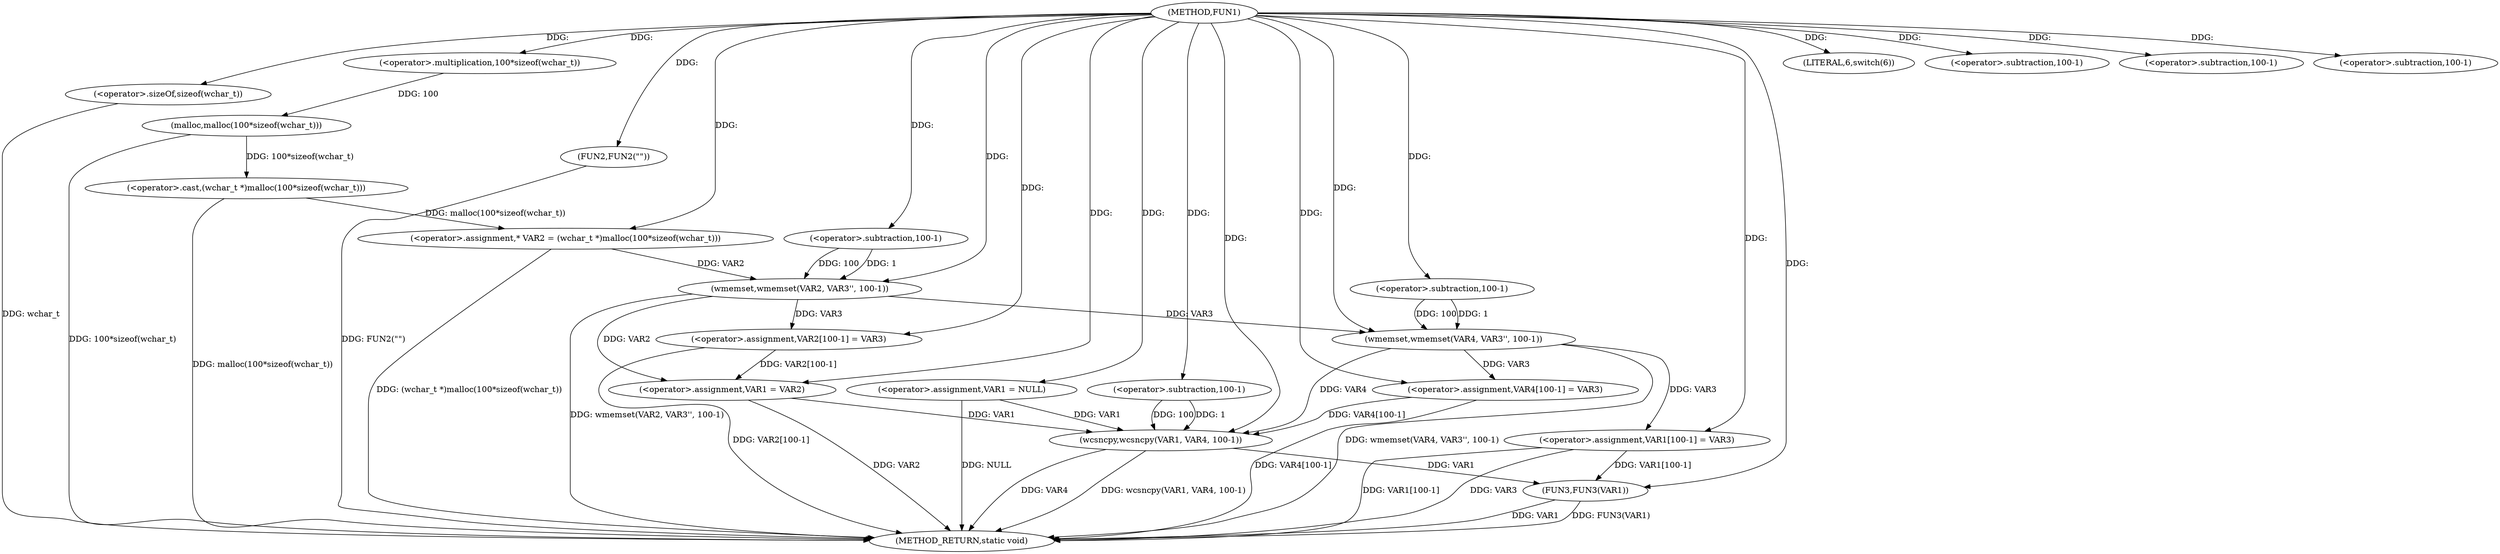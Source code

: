 digraph FUN1 {  
"1000100" [label = "(METHOD,FUN1)" ]
"1000172" [label = "(METHOD_RETURN,static void)" ]
"1000103" [label = "(<operator>.assignment,VAR1 = NULL)" ]
"1000107" [label = "(LITERAL,6,switch(6))" ]
"1000112" [label = "(<operator>.assignment,* VAR2 = (wchar_t *)malloc(100*sizeof(wchar_t)))" ]
"1000114" [label = "(<operator>.cast,(wchar_t *)malloc(100*sizeof(wchar_t)))" ]
"1000116" [label = "(malloc,malloc(100*sizeof(wchar_t)))" ]
"1000117" [label = "(<operator>.multiplication,100*sizeof(wchar_t))" ]
"1000119" [label = "(<operator>.sizeOf,sizeof(wchar_t))" ]
"1000121" [label = "(wmemset,wmemset(VAR2, VAR3'', 100-1))" ]
"1000124" [label = "(<operator>.subtraction,100-1)" ]
"1000127" [label = "(<operator>.assignment,VAR2[100-1] = VAR3)" ]
"1000130" [label = "(<operator>.subtraction,100-1)" ]
"1000134" [label = "(<operator>.assignment,VAR1 = VAR2)" ]
"1000139" [label = "(FUN2,FUN2(\"\"))" ]
"1000144" [label = "(wmemset,wmemset(VAR4, VAR3'', 100-1))" ]
"1000147" [label = "(<operator>.subtraction,100-1)" ]
"1000150" [label = "(<operator>.assignment,VAR4[100-1] = VAR3)" ]
"1000153" [label = "(<operator>.subtraction,100-1)" ]
"1000157" [label = "(wcsncpy,wcsncpy(VAR1, VAR4, 100-1))" ]
"1000160" [label = "(<operator>.subtraction,100-1)" ]
"1000163" [label = "(<operator>.assignment,VAR1[100-1] = VAR3)" ]
"1000166" [label = "(<operator>.subtraction,100-1)" ]
"1000170" [label = "(FUN3,FUN3(VAR1))" ]
  "1000163" -> "1000172"  [ label = "DDG: VAR1[100-1]"] 
  "1000150" -> "1000172"  [ label = "DDG: VAR4[100-1]"] 
  "1000163" -> "1000172"  [ label = "DDG: VAR3"] 
  "1000157" -> "1000172"  [ label = "DDG: wcsncpy(VAR1, VAR4, 100-1)"] 
  "1000103" -> "1000172"  [ label = "DDG: NULL"] 
  "1000112" -> "1000172"  [ label = "DDG: (wchar_t *)malloc(100*sizeof(wchar_t))"] 
  "1000139" -> "1000172"  [ label = "DDG: FUN2(\"\")"] 
  "1000121" -> "1000172"  [ label = "DDG: wmemset(VAR2, VAR3'', 100-1)"] 
  "1000119" -> "1000172"  [ label = "DDG: wchar_t"] 
  "1000127" -> "1000172"  [ label = "DDG: VAR2[100-1]"] 
  "1000114" -> "1000172"  [ label = "DDG: malloc(100*sizeof(wchar_t))"] 
  "1000157" -> "1000172"  [ label = "DDG: VAR4"] 
  "1000116" -> "1000172"  [ label = "DDG: 100*sizeof(wchar_t)"] 
  "1000144" -> "1000172"  [ label = "DDG: wmemset(VAR4, VAR3'', 100-1)"] 
  "1000134" -> "1000172"  [ label = "DDG: VAR2"] 
  "1000170" -> "1000172"  [ label = "DDG: VAR1"] 
  "1000170" -> "1000172"  [ label = "DDG: FUN3(VAR1)"] 
  "1000100" -> "1000103"  [ label = "DDG: "] 
  "1000100" -> "1000107"  [ label = "DDG: "] 
  "1000114" -> "1000112"  [ label = "DDG: malloc(100*sizeof(wchar_t))"] 
  "1000100" -> "1000112"  [ label = "DDG: "] 
  "1000116" -> "1000114"  [ label = "DDG: 100*sizeof(wchar_t)"] 
  "1000117" -> "1000116"  [ label = "DDG: 100"] 
  "1000100" -> "1000117"  [ label = "DDG: "] 
  "1000100" -> "1000119"  [ label = "DDG: "] 
  "1000112" -> "1000121"  [ label = "DDG: VAR2"] 
  "1000100" -> "1000121"  [ label = "DDG: "] 
  "1000124" -> "1000121"  [ label = "DDG: 100"] 
  "1000124" -> "1000121"  [ label = "DDG: 1"] 
  "1000100" -> "1000124"  [ label = "DDG: "] 
  "1000121" -> "1000127"  [ label = "DDG: VAR3"] 
  "1000100" -> "1000127"  [ label = "DDG: "] 
  "1000100" -> "1000130"  [ label = "DDG: "] 
  "1000121" -> "1000134"  [ label = "DDG: VAR2"] 
  "1000127" -> "1000134"  [ label = "DDG: VAR2[100-1]"] 
  "1000100" -> "1000134"  [ label = "DDG: "] 
  "1000100" -> "1000139"  [ label = "DDG: "] 
  "1000100" -> "1000144"  [ label = "DDG: "] 
  "1000121" -> "1000144"  [ label = "DDG: VAR3"] 
  "1000147" -> "1000144"  [ label = "DDG: 100"] 
  "1000147" -> "1000144"  [ label = "DDG: 1"] 
  "1000100" -> "1000147"  [ label = "DDG: "] 
  "1000144" -> "1000150"  [ label = "DDG: VAR3"] 
  "1000100" -> "1000150"  [ label = "DDG: "] 
  "1000100" -> "1000153"  [ label = "DDG: "] 
  "1000103" -> "1000157"  [ label = "DDG: VAR1"] 
  "1000134" -> "1000157"  [ label = "DDG: VAR1"] 
  "1000100" -> "1000157"  [ label = "DDG: "] 
  "1000150" -> "1000157"  [ label = "DDG: VAR4[100-1]"] 
  "1000144" -> "1000157"  [ label = "DDG: VAR4"] 
  "1000160" -> "1000157"  [ label = "DDG: 100"] 
  "1000160" -> "1000157"  [ label = "DDG: 1"] 
  "1000100" -> "1000160"  [ label = "DDG: "] 
  "1000100" -> "1000163"  [ label = "DDG: "] 
  "1000144" -> "1000163"  [ label = "DDG: VAR3"] 
  "1000100" -> "1000166"  [ label = "DDG: "] 
  "1000163" -> "1000170"  [ label = "DDG: VAR1[100-1]"] 
  "1000157" -> "1000170"  [ label = "DDG: VAR1"] 
  "1000100" -> "1000170"  [ label = "DDG: "] 
}
